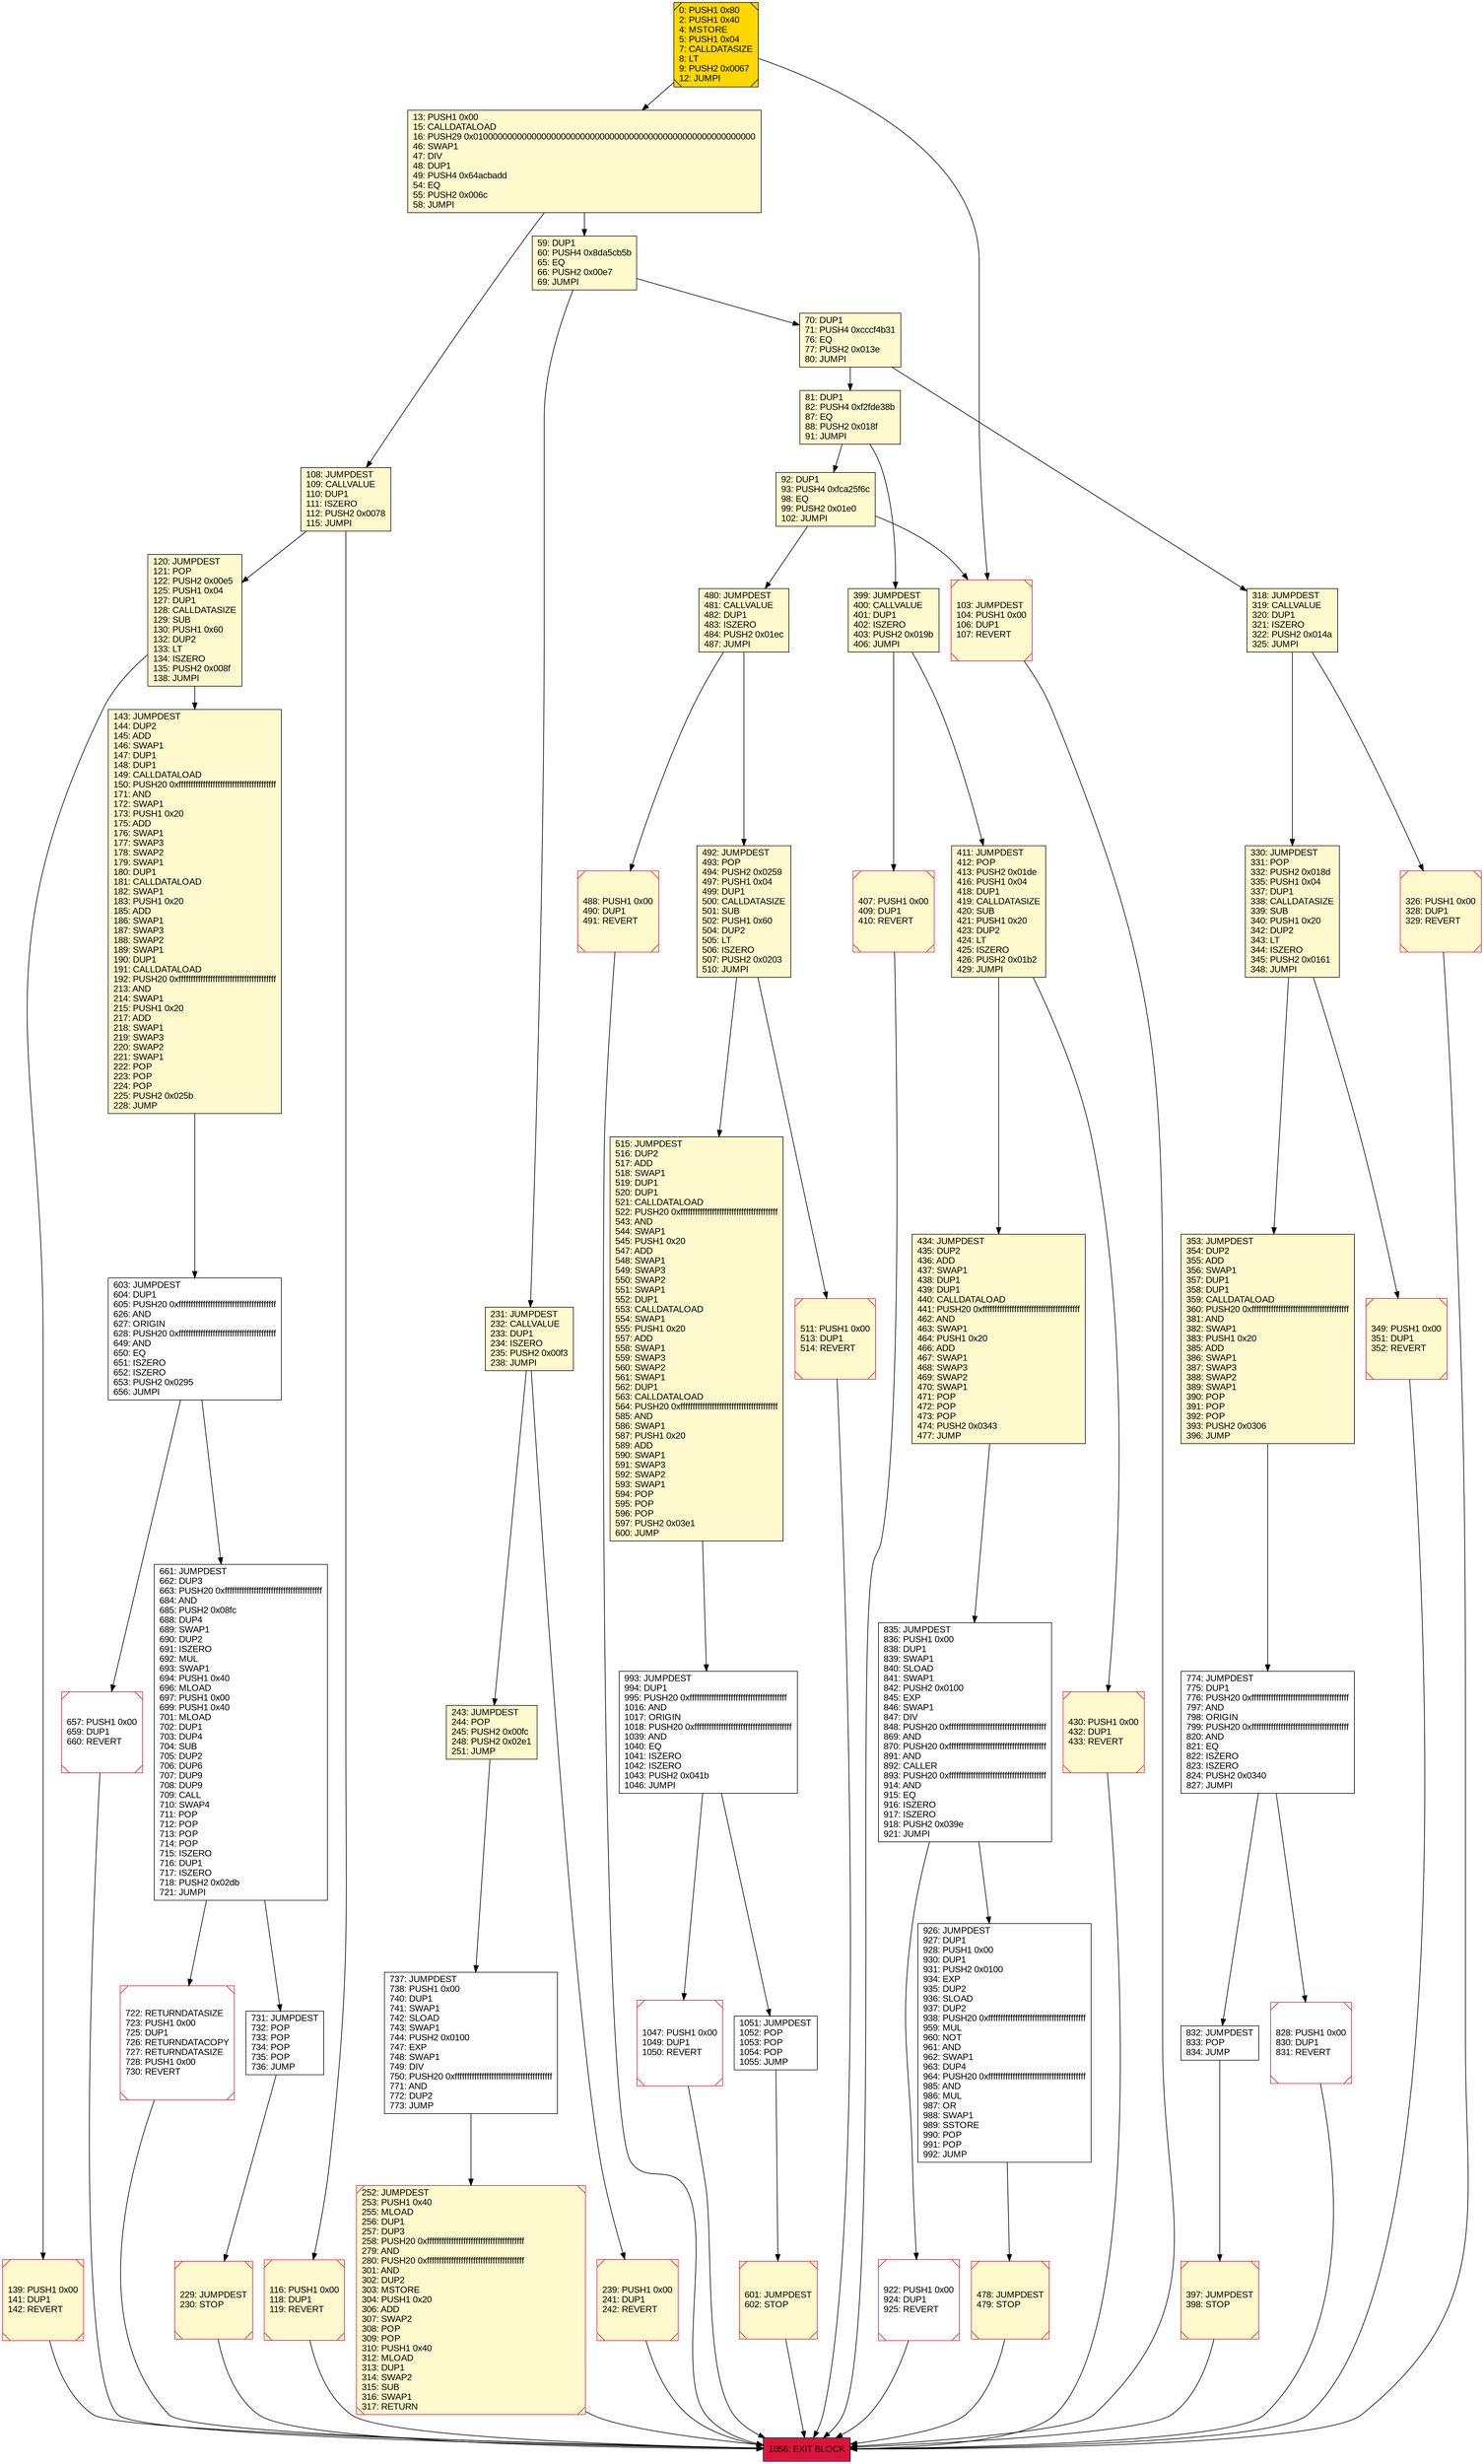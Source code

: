 digraph G {
bgcolor=transparent rankdir=UD;
node [shape=box style=filled color=black fillcolor=white fontname=arial fontcolor=black];
120 [label="120: JUMPDEST\l121: POP\l122: PUSH2 0x00e5\l125: PUSH1 0x04\l127: DUP1\l128: CALLDATASIZE\l129: SUB\l130: PUSH1 0x60\l132: DUP2\l133: LT\l134: ISZERO\l135: PUSH2 0x008f\l138: JUMPI\l" fillcolor=lemonchiffon ];
492 [label="492: JUMPDEST\l493: POP\l494: PUSH2 0x0259\l497: PUSH1 0x04\l499: DUP1\l500: CALLDATASIZE\l501: SUB\l502: PUSH1 0x60\l504: DUP2\l505: LT\l506: ISZERO\l507: PUSH2 0x0203\l510: JUMPI\l" fillcolor=lemonchiffon ];
399 [label="399: JUMPDEST\l400: CALLVALUE\l401: DUP1\l402: ISZERO\l403: PUSH2 0x019b\l406: JUMPI\l" fillcolor=lemonchiffon ];
603 [label="603: JUMPDEST\l604: DUP1\l605: PUSH20 0xffffffffffffffffffffffffffffffffffffffff\l626: AND\l627: ORIGIN\l628: PUSH20 0xffffffffffffffffffffffffffffffffffffffff\l649: AND\l650: EQ\l651: ISZERO\l652: ISZERO\l653: PUSH2 0x0295\l656: JUMPI\l" ];
108 [label="108: JUMPDEST\l109: CALLVALUE\l110: DUP1\l111: ISZERO\l112: PUSH2 0x0078\l115: JUMPI\l" fillcolor=lemonchiffon ];
515 [label="515: JUMPDEST\l516: DUP2\l517: ADD\l518: SWAP1\l519: DUP1\l520: DUP1\l521: CALLDATALOAD\l522: PUSH20 0xffffffffffffffffffffffffffffffffffffffff\l543: AND\l544: SWAP1\l545: PUSH1 0x20\l547: ADD\l548: SWAP1\l549: SWAP3\l550: SWAP2\l551: SWAP1\l552: DUP1\l553: CALLDATALOAD\l554: SWAP1\l555: PUSH1 0x20\l557: ADD\l558: SWAP1\l559: SWAP3\l560: SWAP2\l561: SWAP1\l562: DUP1\l563: CALLDATALOAD\l564: PUSH20 0xffffffffffffffffffffffffffffffffffffffff\l585: AND\l586: SWAP1\l587: PUSH1 0x20\l589: ADD\l590: SWAP1\l591: SWAP3\l592: SWAP2\l593: SWAP1\l594: POP\l595: POP\l596: POP\l597: PUSH2 0x03e1\l600: JUMP\l" fillcolor=lemonchiffon ];
993 [label="993: JUMPDEST\l994: DUP1\l995: PUSH20 0xffffffffffffffffffffffffffffffffffffffff\l1016: AND\l1017: ORIGIN\l1018: PUSH20 0xffffffffffffffffffffffffffffffffffffffff\l1039: AND\l1040: EQ\l1041: ISZERO\l1042: ISZERO\l1043: PUSH2 0x041b\l1046: JUMPI\l" ];
430 [label="430: PUSH1 0x00\l432: DUP1\l433: REVERT\l" fillcolor=lemonchiffon shape=Msquare color=crimson ];
318 [label="318: JUMPDEST\l319: CALLVALUE\l320: DUP1\l321: ISZERO\l322: PUSH2 0x014a\l325: JUMPI\l" fillcolor=lemonchiffon ];
353 [label="353: JUMPDEST\l354: DUP2\l355: ADD\l356: SWAP1\l357: DUP1\l358: DUP1\l359: CALLDATALOAD\l360: PUSH20 0xffffffffffffffffffffffffffffffffffffffff\l381: AND\l382: SWAP1\l383: PUSH1 0x20\l385: ADD\l386: SWAP1\l387: SWAP3\l388: SWAP2\l389: SWAP1\l390: POP\l391: POP\l392: POP\l393: PUSH2 0x0306\l396: JUMP\l" fillcolor=lemonchiffon ];
731 [label="731: JUMPDEST\l732: POP\l733: POP\l734: POP\l735: POP\l736: JUMP\l" ];
661 [label="661: JUMPDEST\l662: DUP3\l663: PUSH20 0xffffffffffffffffffffffffffffffffffffffff\l684: AND\l685: PUSH2 0x08fc\l688: DUP4\l689: SWAP1\l690: DUP2\l691: ISZERO\l692: MUL\l693: SWAP1\l694: PUSH1 0x40\l696: MLOAD\l697: PUSH1 0x00\l699: PUSH1 0x40\l701: MLOAD\l702: DUP1\l703: DUP4\l704: SUB\l705: DUP2\l706: DUP6\l707: DUP9\l708: DUP9\l709: CALL\l710: SWAP4\l711: POP\l712: POP\l713: POP\l714: POP\l715: ISZERO\l716: DUP1\l717: ISZERO\l718: PUSH2 0x02db\l721: JUMPI\l" ];
243 [label="243: JUMPDEST\l244: POP\l245: PUSH2 0x00fc\l248: PUSH2 0x02e1\l251: JUMP\l" fillcolor=lemonchiffon ];
397 [label="397: JUMPDEST\l398: STOP\l" fillcolor=lemonchiffon shape=Msquare color=crimson ];
434 [label="434: JUMPDEST\l435: DUP2\l436: ADD\l437: SWAP1\l438: DUP1\l439: DUP1\l440: CALLDATALOAD\l441: PUSH20 0xffffffffffffffffffffffffffffffffffffffff\l462: AND\l463: SWAP1\l464: PUSH1 0x20\l466: ADD\l467: SWAP1\l468: SWAP3\l469: SWAP2\l470: SWAP1\l471: POP\l472: POP\l473: POP\l474: PUSH2 0x0343\l477: JUMP\l" fillcolor=lemonchiffon ];
411 [label="411: JUMPDEST\l412: POP\l413: PUSH2 0x01de\l416: PUSH1 0x04\l418: DUP1\l419: CALLDATASIZE\l420: SUB\l421: PUSH1 0x20\l423: DUP2\l424: LT\l425: ISZERO\l426: PUSH2 0x01b2\l429: JUMPI\l" fillcolor=lemonchiffon ];
70 [label="70: DUP1\l71: PUSH4 0xcccf4b31\l76: EQ\l77: PUSH2 0x013e\l80: JUMPI\l" fillcolor=lemonchiffon ];
828 [label="828: PUSH1 0x00\l830: DUP1\l831: REVERT\l" shape=Msquare color=crimson ];
1056 [label="1056: EXIT BLOCK\l" fillcolor=crimson ];
139 [label="139: PUSH1 0x00\l141: DUP1\l142: REVERT\l" fillcolor=lemonchiffon shape=Msquare color=crimson ];
13 [label="13: PUSH1 0x00\l15: CALLDATALOAD\l16: PUSH29 0x0100000000000000000000000000000000000000000000000000000000\l46: SWAP1\l47: DIV\l48: DUP1\l49: PUSH4 0x64acbadd\l54: EQ\l55: PUSH2 0x006c\l58: JUMPI\l" fillcolor=lemonchiffon ];
252 [label="252: JUMPDEST\l253: PUSH1 0x40\l255: MLOAD\l256: DUP1\l257: DUP3\l258: PUSH20 0xffffffffffffffffffffffffffffffffffffffff\l279: AND\l280: PUSH20 0xffffffffffffffffffffffffffffffffffffffff\l301: AND\l302: DUP2\l303: MSTORE\l304: PUSH1 0x20\l306: ADD\l307: SWAP2\l308: POP\l309: POP\l310: PUSH1 0x40\l312: MLOAD\l313: DUP1\l314: SWAP2\l315: SUB\l316: SWAP1\l317: RETURN\l" fillcolor=lemonchiffon shape=Msquare color=crimson ];
774 [label="774: JUMPDEST\l775: DUP1\l776: PUSH20 0xffffffffffffffffffffffffffffffffffffffff\l797: AND\l798: ORIGIN\l799: PUSH20 0xffffffffffffffffffffffffffffffffffffffff\l820: AND\l821: EQ\l822: ISZERO\l823: ISZERO\l824: PUSH2 0x0340\l827: JUMPI\l" ];
657 [label="657: PUSH1 0x00\l659: DUP1\l660: REVERT\l" shape=Msquare color=crimson ];
407 [label="407: PUSH1 0x00\l409: DUP1\l410: REVERT\l" fillcolor=lemonchiffon shape=Msquare color=crimson ];
1047 [label="1047: PUSH1 0x00\l1049: DUP1\l1050: REVERT\l" shape=Msquare color=crimson ];
922 [label="922: PUSH1 0x00\l924: DUP1\l925: REVERT\l" shape=Msquare color=crimson ];
143 [label="143: JUMPDEST\l144: DUP2\l145: ADD\l146: SWAP1\l147: DUP1\l148: DUP1\l149: CALLDATALOAD\l150: PUSH20 0xffffffffffffffffffffffffffffffffffffffff\l171: AND\l172: SWAP1\l173: PUSH1 0x20\l175: ADD\l176: SWAP1\l177: SWAP3\l178: SWAP2\l179: SWAP1\l180: DUP1\l181: CALLDATALOAD\l182: SWAP1\l183: PUSH1 0x20\l185: ADD\l186: SWAP1\l187: SWAP3\l188: SWAP2\l189: SWAP1\l190: DUP1\l191: CALLDATALOAD\l192: PUSH20 0xffffffffffffffffffffffffffffffffffffffff\l213: AND\l214: SWAP1\l215: PUSH1 0x20\l217: ADD\l218: SWAP1\l219: SWAP3\l220: SWAP2\l221: SWAP1\l222: POP\l223: POP\l224: POP\l225: PUSH2 0x025b\l228: JUMP\l" fillcolor=lemonchiffon ];
488 [label="488: PUSH1 0x00\l490: DUP1\l491: REVERT\l" fillcolor=lemonchiffon shape=Msquare color=crimson ];
722 [label="722: RETURNDATASIZE\l723: PUSH1 0x00\l725: DUP1\l726: RETURNDATACOPY\l727: RETURNDATASIZE\l728: PUSH1 0x00\l730: REVERT\l" shape=Msquare color=crimson ];
478 [label="478: JUMPDEST\l479: STOP\l" fillcolor=lemonchiffon shape=Msquare color=crimson ];
601 [label="601: JUMPDEST\l602: STOP\l" fillcolor=lemonchiffon shape=Msquare color=crimson ];
239 [label="239: PUSH1 0x00\l241: DUP1\l242: REVERT\l" fillcolor=lemonchiffon shape=Msquare color=crimson ];
231 [label="231: JUMPDEST\l232: CALLVALUE\l233: DUP1\l234: ISZERO\l235: PUSH2 0x00f3\l238: JUMPI\l" fillcolor=lemonchiffon ];
116 [label="116: PUSH1 0x00\l118: DUP1\l119: REVERT\l" fillcolor=lemonchiffon shape=Msquare color=crimson ];
737 [label="737: JUMPDEST\l738: PUSH1 0x00\l740: DUP1\l741: SWAP1\l742: SLOAD\l743: SWAP1\l744: PUSH2 0x0100\l747: EXP\l748: SWAP1\l749: DIV\l750: PUSH20 0xffffffffffffffffffffffffffffffffffffffff\l771: AND\l772: DUP2\l773: JUMP\l" ];
0 [label="0: PUSH1 0x80\l2: PUSH1 0x40\l4: MSTORE\l5: PUSH1 0x04\l7: CALLDATASIZE\l8: LT\l9: PUSH2 0x0067\l12: JUMPI\l" fillcolor=lemonchiffon shape=Msquare fillcolor=gold ];
92 [label="92: DUP1\l93: PUSH4 0xfca25f6c\l98: EQ\l99: PUSH2 0x01e0\l102: JUMPI\l" fillcolor=lemonchiffon ];
511 [label="511: PUSH1 0x00\l513: DUP1\l514: REVERT\l" fillcolor=lemonchiffon shape=Msquare color=crimson ];
103 [label="103: JUMPDEST\l104: PUSH1 0x00\l106: DUP1\l107: REVERT\l" fillcolor=lemonchiffon shape=Msquare color=crimson ];
330 [label="330: JUMPDEST\l331: POP\l332: PUSH2 0x018d\l335: PUSH1 0x04\l337: DUP1\l338: CALLDATASIZE\l339: SUB\l340: PUSH1 0x20\l342: DUP2\l343: LT\l344: ISZERO\l345: PUSH2 0x0161\l348: JUMPI\l" fillcolor=lemonchiffon ];
926 [label="926: JUMPDEST\l927: DUP1\l928: PUSH1 0x00\l930: DUP1\l931: PUSH2 0x0100\l934: EXP\l935: DUP2\l936: SLOAD\l937: DUP2\l938: PUSH20 0xffffffffffffffffffffffffffffffffffffffff\l959: MUL\l960: NOT\l961: AND\l962: SWAP1\l963: DUP4\l964: PUSH20 0xffffffffffffffffffffffffffffffffffffffff\l985: AND\l986: MUL\l987: OR\l988: SWAP1\l989: SSTORE\l990: POP\l991: POP\l992: JUMP\l" ];
326 [label="326: PUSH1 0x00\l328: DUP1\l329: REVERT\l" fillcolor=lemonchiffon shape=Msquare color=crimson ];
832 [label="832: JUMPDEST\l833: POP\l834: JUMP\l" ];
229 [label="229: JUMPDEST\l230: STOP\l" fillcolor=lemonchiffon shape=Msquare color=crimson ];
81 [label="81: DUP1\l82: PUSH4 0xf2fde38b\l87: EQ\l88: PUSH2 0x018f\l91: JUMPI\l" fillcolor=lemonchiffon ];
59 [label="59: DUP1\l60: PUSH4 0x8da5cb5b\l65: EQ\l66: PUSH2 0x00e7\l69: JUMPI\l" fillcolor=lemonchiffon ];
835 [label="835: JUMPDEST\l836: PUSH1 0x00\l838: DUP1\l839: SWAP1\l840: SLOAD\l841: SWAP1\l842: PUSH2 0x0100\l845: EXP\l846: SWAP1\l847: DIV\l848: PUSH20 0xffffffffffffffffffffffffffffffffffffffff\l869: AND\l870: PUSH20 0xffffffffffffffffffffffffffffffffffffffff\l891: AND\l892: CALLER\l893: PUSH20 0xffffffffffffffffffffffffffffffffffffffff\l914: AND\l915: EQ\l916: ISZERO\l917: ISZERO\l918: PUSH2 0x039e\l921: JUMPI\l" ];
480 [label="480: JUMPDEST\l481: CALLVALUE\l482: DUP1\l483: ISZERO\l484: PUSH2 0x01ec\l487: JUMPI\l" fillcolor=lemonchiffon ];
1051 [label="1051: JUMPDEST\l1052: POP\l1053: POP\l1054: POP\l1055: JUMP\l" ];
349 [label="349: PUSH1 0x00\l351: DUP1\l352: REVERT\l" fillcolor=lemonchiffon shape=Msquare color=crimson ];
515 -> 993;
661 -> 731;
411 -> 434;
108 -> 120;
139 -> 1056;
492 -> 515;
70 -> 318;
252 -> 1056;
603 -> 661;
657 -> 1056;
835 -> 926;
411 -> 430;
407 -> 1056;
1047 -> 1056;
399 -> 411;
922 -> 1056;
231 -> 239;
330 -> 349;
13 -> 108;
59 -> 231;
353 -> 774;
92 -> 480;
120 -> 139;
926 -> 478;
774 -> 828;
81 -> 92;
430 -> 1056;
399 -> 407;
603 -> 657;
1051 -> 601;
0 -> 103;
397 -> 1056;
828 -> 1056;
993 -> 1047;
92 -> 103;
480 -> 488;
103 -> 1056;
120 -> 143;
143 -> 603;
326 -> 1056;
231 -> 243;
243 -> 737;
835 -> 922;
229 -> 1056;
774 -> 832;
13 -> 59;
108 -> 116;
349 -> 1056;
492 -> 511;
661 -> 722;
731 -> 229;
59 -> 70;
488 -> 1056;
722 -> 1056;
478 -> 1056;
434 -> 835;
601 -> 1056;
239 -> 1056;
70 -> 81;
81 -> 399;
993 -> 1051;
318 -> 330;
116 -> 1056;
0 -> 13;
318 -> 326;
330 -> 353;
480 -> 492;
737 -> 252;
511 -> 1056;
832 -> 397;
}